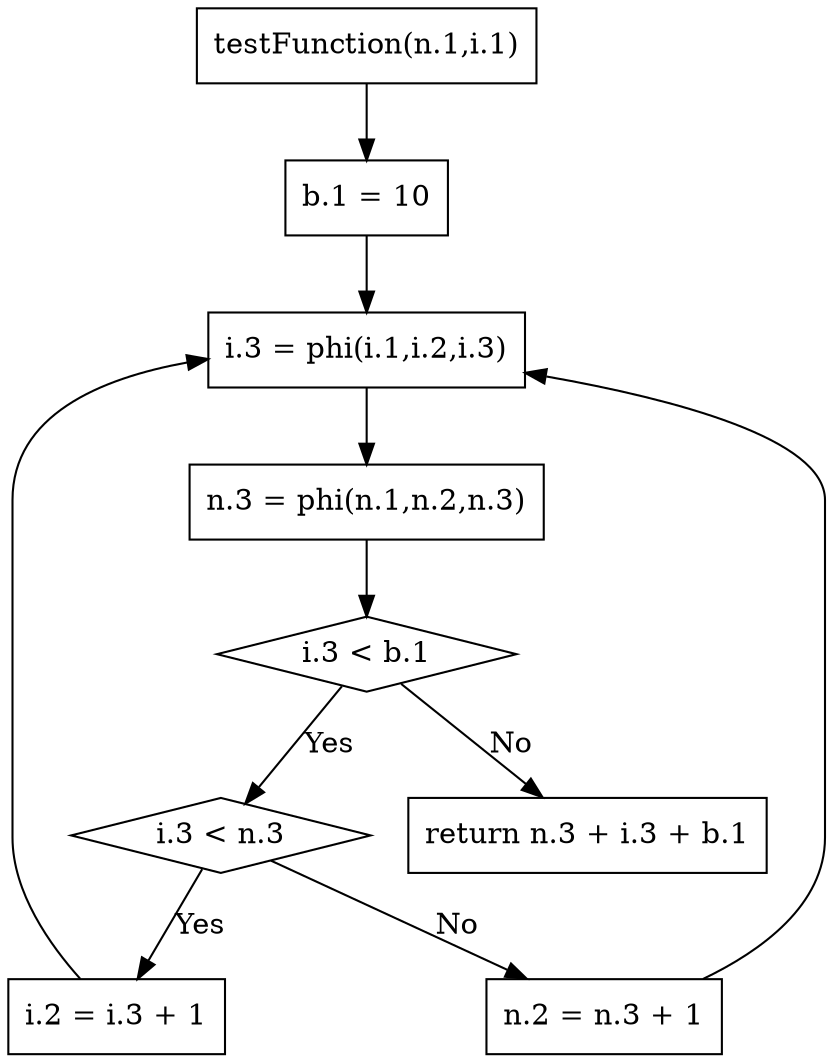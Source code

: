 digraph "gr" {
"1" ["label"="testFunction(n.1,i.1)","shape"="box"]
"2" ["label"="b.1 = 10","shape"="box"]
"3" ["label"="i.3 < b.1","shape"="diamond"]
"4" ["label"="i.3 < n.3","shape"="diamond"]
"5" ["label"="i.2 = i.3 + 1","shape"="box"]
"6" ["label"="n.2 = n.3 + 1","shape"="box"]
"7" ["label"="i.3 = phi(i.1,i.2,i.3)","shape"="box"]
"8" ["label"="n.3 = phi(n.1,n.2,n.3)","shape"="box"]
"9" ["label"="return n.3 + i.3 + b.1","shape"="box"]
"1" -> "2" ["label"=""]
"2" -> "7" ["label"=""]
"7" -> "8" ["label"=""]
"8" -> "3" ["label"=""]
"3" -> "4" ["label"="Yes"]
"3" -> "9" ["label"="No"]
"4" -> "5" ["label"="Yes"]
"4" -> "6" ["label"="No"]
"5" -> "7" ["label"=""]
"6" -> "7" ["label"=""]
}